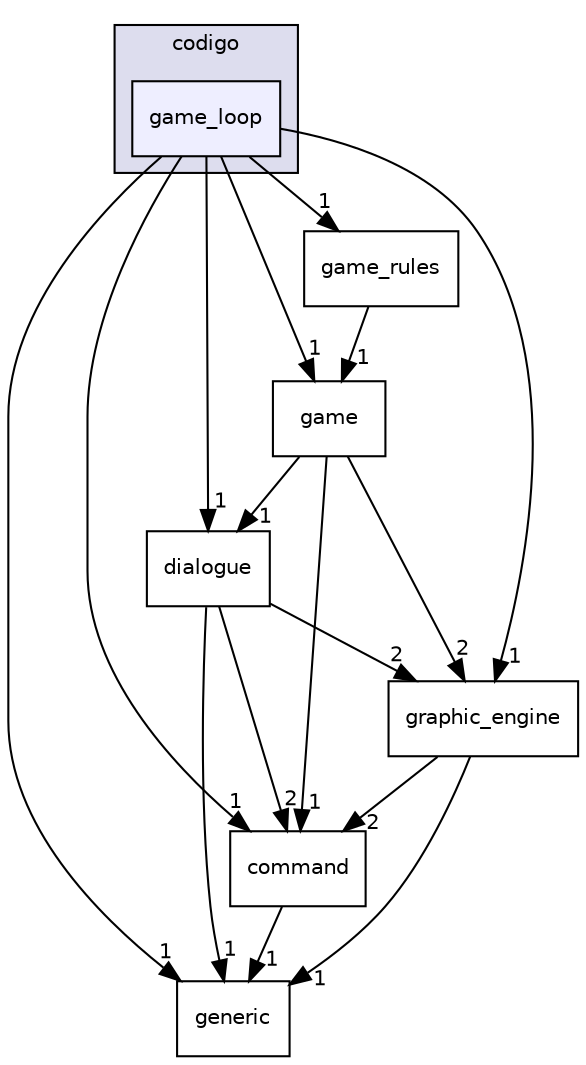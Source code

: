 digraph "codigo/game_loop" {
  compound=true
  node [ fontsize="10", fontname="Helvetica"];
  edge [ labelfontsize="10", labelfontname="Helvetica"];
  subgraph clusterdir_4d7be947362df13686123d6563352e9b {
    graph [ bgcolor="#ddddee", pencolor="black", label="codigo" fontname="Helvetica", fontsize="10", URL="dir_4d7be947362df13686123d6563352e9b.html"]
  dir_1c9263a45fdc03f11a8fe86bd94d96e4 [shape=box, label="game_loop", style="filled", fillcolor="#eeeeff", pencolor="black", URL="dir_1c9263a45fdc03f11a8fe86bd94d96e4.html"];
  }
  dir_7519aa5ea0c1ce1a1fce47885c73a689 [shape=box label="command" URL="dir_7519aa5ea0c1ce1a1fce47885c73a689.html"];
  dir_15bb7fce0bbed3f35a220f23af9231ce [shape=box label="dialogue" URL="dir_15bb7fce0bbed3f35a220f23af9231ce.html"];
  dir_b91f7ad47bcd5e6843d4013bb3558860 [shape=box label="game" URL="dir_b91f7ad47bcd5e6843d4013bb3558860.html"];
  dir_051e70958e5671730c87e7dc760cedd8 [shape=box label="generic" URL="dir_051e70958e5671730c87e7dc760cedd8.html"];
  dir_44400cb505e57b091a2b13b455bc01fd [shape=box label="game_rules" URL="dir_44400cb505e57b091a2b13b455bc01fd.html"];
  dir_3bd2694cd052b4d79e2dbd65992cbe80 [shape=box label="graphic_engine" URL="dir_3bd2694cd052b4d79e2dbd65992cbe80.html"];
  dir_7519aa5ea0c1ce1a1fce47885c73a689->dir_051e70958e5671730c87e7dc760cedd8 [headlabel="1", labeldistance=1.5 headhref="dir_000001_000008.html"];
  dir_15bb7fce0bbed3f35a220f23af9231ce->dir_7519aa5ea0c1ce1a1fce47885c73a689 [headlabel="2", labeldistance=1.5 headhref="dir_000002_000001.html"];
  dir_15bb7fce0bbed3f35a220f23af9231ce->dir_051e70958e5671730c87e7dc760cedd8 [headlabel="1", labeldistance=1.5 headhref="dir_000002_000008.html"];
  dir_15bb7fce0bbed3f35a220f23af9231ce->dir_3bd2694cd052b4d79e2dbd65992cbe80 [headlabel="2", labeldistance=1.5 headhref="dir_000002_000009.html"];
  dir_1c9263a45fdc03f11a8fe86bd94d96e4->dir_7519aa5ea0c1ce1a1fce47885c73a689 [headlabel="1", labeldistance=1.5 headhref="dir_000005_000001.html"];
  dir_1c9263a45fdc03f11a8fe86bd94d96e4->dir_15bb7fce0bbed3f35a220f23af9231ce [headlabel="1", labeldistance=1.5 headhref="dir_000005_000002.html"];
  dir_1c9263a45fdc03f11a8fe86bd94d96e4->dir_b91f7ad47bcd5e6843d4013bb3558860 [headlabel="1", labeldistance=1.5 headhref="dir_000005_000004.html"];
  dir_1c9263a45fdc03f11a8fe86bd94d96e4->dir_051e70958e5671730c87e7dc760cedd8 [headlabel="1", labeldistance=1.5 headhref="dir_000005_000008.html"];
  dir_1c9263a45fdc03f11a8fe86bd94d96e4->dir_44400cb505e57b091a2b13b455bc01fd [headlabel="1", labeldistance=1.5 headhref="dir_000005_000007.html"];
  dir_1c9263a45fdc03f11a8fe86bd94d96e4->dir_3bd2694cd052b4d79e2dbd65992cbe80 [headlabel="1", labeldistance=1.5 headhref="dir_000005_000009.html"];
  dir_b91f7ad47bcd5e6843d4013bb3558860->dir_7519aa5ea0c1ce1a1fce47885c73a689 [headlabel="1", labeldistance=1.5 headhref="dir_000004_000001.html"];
  dir_b91f7ad47bcd5e6843d4013bb3558860->dir_15bb7fce0bbed3f35a220f23af9231ce [headlabel="1", labeldistance=1.5 headhref="dir_000004_000002.html"];
  dir_b91f7ad47bcd5e6843d4013bb3558860->dir_3bd2694cd052b4d79e2dbd65992cbe80 [headlabel="2", labeldistance=1.5 headhref="dir_000004_000009.html"];
  dir_44400cb505e57b091a2b13b455bc01fd->dir_b91f7ad47bcd5e6843d4013bb3558860 [headlabel="1", labeldistance=1.5 headhref="dir_000007_000004.html"];
  dir_3bd2694cd052b4d79e2dbd65992cbe80->dir_7519aa5ea0c1ce1a1fce47885c73a689 [headlabel="2", labeldistance=1.5 headhref="dir_000009_000001.html"];
  dir_3bd2694cd052b4d79e2dbd65992cbe80->dir_051e70958e5671730c87e7dc760cedd8 [headlabel="1", labeldistance=1.5 headhref="dir_000009_000008.html"];
}
